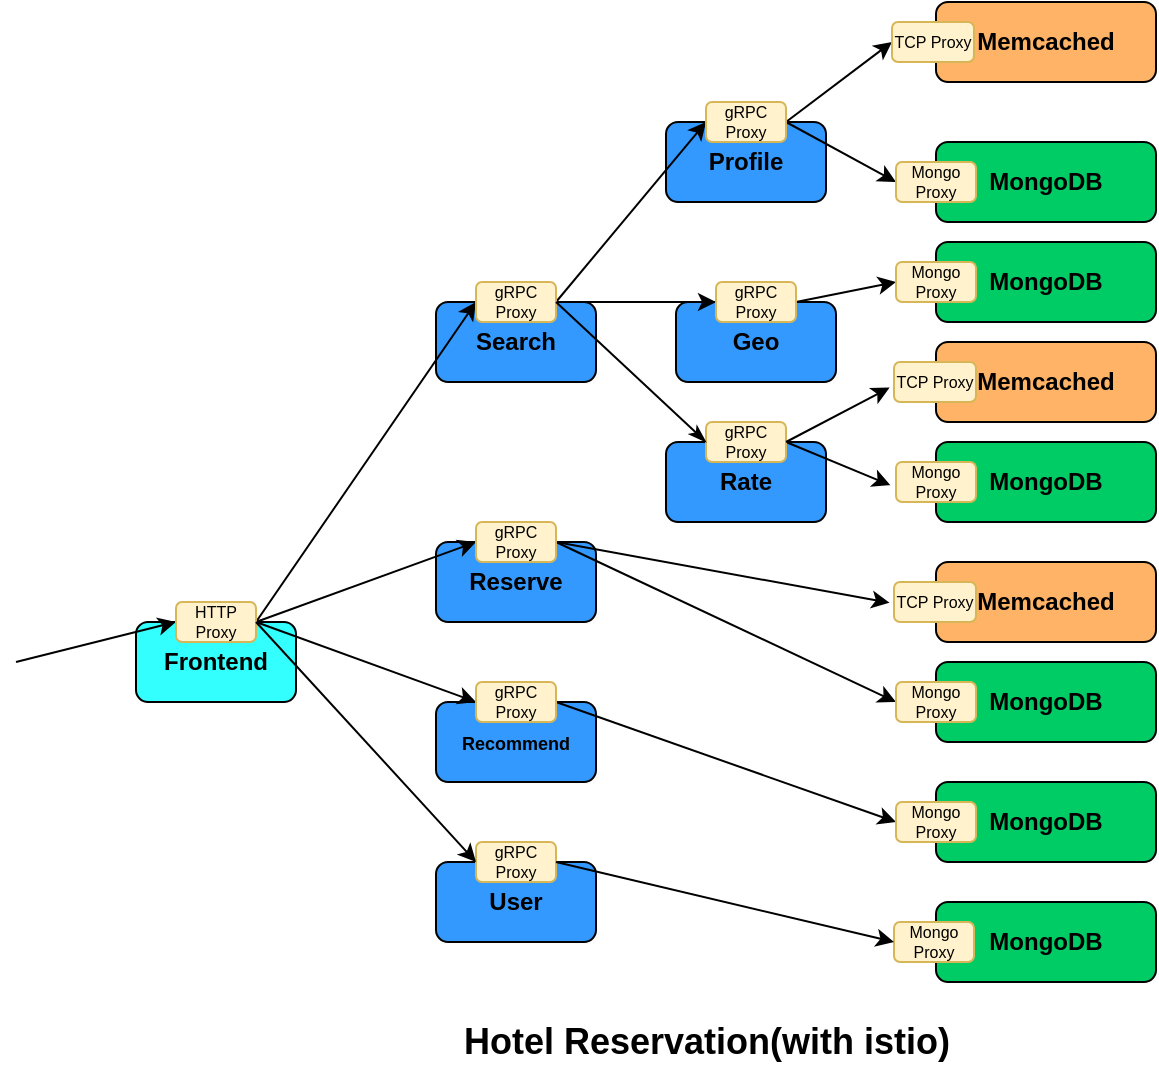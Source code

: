 <mxfile version="15.4.0" type="device"><diagram id="yZMsIfzn6qrCnvJu3YMd" name="Page-1"><mxGraphModel dx="1033" dy="633" grid="1" gridSize="10" guides="1" tooltips="1" connect="1" arrows="1" fold="1" page="1" pageScale="1" pageWidth="850" pageHeight="1100" math="0" shadow="0"><root><mxCell id="0"/><mxCell id="1" parent="0"/><mxCell id="PjcjI9KoaSJU9fIkKpAk-5" value="&lt;b&gt;&lt;font style=&quot;font-size: 9px&quot;&gt;Recommend&lt;/font&gt;&lt;/b&gt;" style="rounded=1;whiteSpace=wrap;html=1;fillColor=#3399FF;" parent="1" vertex="1"><mxGeometry x="230" y="460" width="80" height="40" as="geometry"/></mxCell><mxCell id="PjcjI9KoaSJU9fIkKpAk-6" value="&lt;b&gt;Reserve&lt;/b&gt;" style="rounded=1;whiteSpace=wrap;html=1;fillColor=#3399FF;" parent="1" vertex="1"><mxGeometry x="230" y="380" width="80" height="40" as="geometry"/></mxCell><mxCell id="PjcjI9KoaSJU9fIkKpAk-10" value="&lt;b&gt;Rate&lt;/b&gt;" style="rounded=1;whiteSpace=wrap;html=1;fillColor=#3399FF;" parent="1" vertex="1"><mxGeometry x="345" y="330" width="80" height="40" as="geometry"/></mxCell><mxCell id="PjcjI9KoaSJU9fIkKpAk-8" value="&lt;b&gt;Profile&lt;/b&gt;" style="rounded=1;whiteSpace=wrap;html=1;fillColor=#3399FF;" parent="1" vertex="1"><mxGeometry x="345" y="170" width="80" height="40" as="geometry"/></mxCell><mxCell id="PjcjI9KoaSJU9fIkKpAk-9" value="&lt;b&gt;Geo&lt;/b&gt;" style="rounded=1;whiteSpace=wrap;html=1;fillColor=#3399FF;" parent="1" vertex="1"><mxGeometry x="350" y="260" width="80" height="40" as="geometry"/></mxCell><mxCell id="PjcjI9KoaSJU9fIkKpAk-4" value="&lt;b&gt;Search&lt;/b&gt;" style="rounded=1;whiteSpace=wrap;html=1;fillColor=#3399FF;" parent="1" vertex="1"><mxGeometry x="230" y="260" width="80" height="40" as="geometry"/></mxCell><mxCell id="PjcjI9KoaSJU9fIkKpAk-14" style="edgeStyle=none;rounded=0;orthogonalLoop=1;jettySize=auto;html=1;exitX=0.75;exitY=0;exitDx=0;exitDy=0;entryX=0;entryY=0.5;entryDx=0;entryDy=0;" parent="1" source="PjcjI9KoaSJU9fIkKpAk-1" target="g2Dl9mPuWhABKQhoawr1-4" edge="1"><mxGeometry relative="1" as="geometry"/></mxCell><mxCell id="PjcjI9KoaSJU9fIkKpAk-16" style="edgeStyle=none;rounded=0;orthogonalLoop=1;jettySize=auto;html=1;exitX=0.75;exitY=0;exitDx=0;exitDy=0;entryX=0;entryY=0.5;entryDx=0;entryDy=0;" parent="1" source="PjcjI9KoaSJU9fIkKpAk-1" target="g2Dl9mPuWhABKQhoawr1-3" edge="1"><mxGeometry relative="1" as="geometry"/></mxCell><mxCell id="PjcjI9KoaSJU9fIkKpAk-18" style="edgeStyle=none;rounded=0;orthogonalLoop=1;jettySize=auto;html=1;exitX=1;exitY=0.5;exitDx=0;exitDy=0;entryX=0;entryY=0.5;entryDx=0;entryDy=0;startArrow=none;" parent="1" source="g2Dl9mPuWhABKQhoawr1-8" target="PjcjI9KoaSJU9fIkKpAk-7" edge="1"><mxGeometry relative="1" as="geometry"/></mxCell><mxCell id="PjcjI9KoaSJU9fIkKpAk-1" value="&lt;b&gt;Frontend&lt;/b&gt;" style="rounded=1;whiteSpace=wrap;html=1;fillColor=#33FFFF;" parent="1" vertex="1"><mxGeometry x="80" y="420" width="80" height="40" as="geometry"/></mxCell><mxCell id="PjcjI9KoaSJU9fIkKpAk-13" style="rounded=0;orthogonalLoop=1;jettySize=auto;html=1;exitX=0.75;exitY=0;exitDx=0;exitDy=0;entryX=0;entryY=0.5;entryDx=0;entryDy=0;" parent="1" source="PjcjI9KoaSJU9fIkKpAk-4" target="g2Dl9mPuWhABKQhoawr1-10" edge="1"><mxGeometry relative="1" as="geometry"/></mxCell><mxCell id="PjcjI9KoaSJU9fIkKpAk-19" style="edgeStyle=none;rounded=0;orthogonalLoop=1;jettySize=auto;html=1;exitX=0.75;exitY=0;exitDx=0;exitDy=0;entryX=0;entryY=0.5;entryDx=0;entryDy=0;" parent="1" source="PjcjI9KoaSJU9fIkKpAk-4" target="g2Dl9mPuWhABKQhoawr1-11" edge="1"><mxGeometry relative="1" as="geometry"/></mxCell><mxCell id="PjcjI9KoaSJU9fIkKpAk-40" style="edgeStyle=none;rounded=0;orthogonalLoop=1;jettySize=auto;html=1;exitX=0.75;exitY=0;exitDx=0;exitDy=0;entryX=0;entryY=0.5;entryDx=0;entryDy=0;" parent="1" source="PjcjI9KoaSJU9fIkKpAk-5" target="g2Dl9mPuWhABKQhoawr1-22" edge="1"><mxGeometry relative="1" as="geometry"/></mxCell><mxCell id="PjcjI9KoaSJU9fIkKpAk-32" style="edgeStyle=none;rounded=0;orthogonalLoop=1;jettySize=auto;html=1;entryX=-0.054;entryY=0.52;entryDx=0;entryDy=0;entryPerimeter=0;" parent="1" target="g2Dl9mPuWhABKQhoawr1-20" edge="1"><mxGeometry relative="1" as="geometry"><mxPoint x="290" y="380" as="sourcePoint"/></mxGeometry></mxCell><mxCell id="PjcjI9KoaSJU9fIkKpAk-35" style="edgeStyle=none;rounded=0;orthogonalLoop=1;jettySize=auto;html=1;exitX=0.75;exitY=0;exitDx=0;exitDy=0;entryX=0;entryY=0.5;entryDx=0;entryDy=0;" parent="1" source="PjcjI9KoaSJU9fIkKpAk-6" target="g2Dl9mPuWhABKQhoawr1-21" edge="1"><mxGeometry relative="1" as="geometry"/></mxCell><mxCell id="PjcjI9KoaSJU9fIkKpAk-39" style="edgeStyle=none;rounded=0;orthogonalLoop=1;jettySize=auto;html=1;exitX=1;exitY=0.5;exitDx=0;exitDy=0;entryX=0;entryY=0.5;entryDx=0;entryDy=0;startArrow=none;" parent="1" source="g2Dl9mPuWhABKQhoawr1-23" target="PjcjI9KoaSJU9fIkKpAk-37" edge="1"><mxGeometry relative="1" as="geometry"/></mxCell><mxCell id="PjcjI9KoaSJU9fIkKpAk-7" value="&lt;b&gt;User&lt;/b&gt;" style="rounded=1;whiteSpace=wrap;html=1;fillColor=#3399FF;" parent="1" vertex="1"><mxGeometry x="230" y="540" width="80" height="40" as="geometry"/></mxCell><mxCell id="PjcjI9KoaSJU9fIkKpAk-25" style="edgeStyle=none;rounded=0;orthogonalLoop=1;jettySize=auto;html=1;exitX=0.75;exitY=0;exitDx=0;exitDy=0;entryX=0;entryY=0.5;entryDx=0;entryDy=0;" parent="1" source="PjcjI9KoaSJU9fIkKpAk-8" edge="1" target="g2Dl9mPuWhABKQhoawr1-14"><mxGeometry relative="1" as="geometry"><mxPoint x="450" y="130" as="targetPoint"/></mxGeometry></mxCell><mxCell id="PjcjI9KoaSJU9fIkKpAk-28" style="edgeStyle=none;rounded=0;orthogonalLoop=1;jettySize=auto;html=1;exitX=0.75;exitY=0;exitDx=0;exitDy=0;entryX=0;entryY=0.5;entryDx=0;entryDy=0;" parent="1" source="PjcjI9KoaSJU9fIkKpAk-8" target="g2Dl9mPuWhABKQhoawr1-15" edge="1"><mxGeometry relative="1" as="geometry"/></mxCell><mxCell id="PjcjI9KoaSJU9fIkKpAk-27" style="edgeStyle=none;rounded=0;orthogonalLoop=1;jettySize=auto;html=1;exitX=1;exitY=0.5;exitDx=0;exitDy=0;entryX=0;entryY=0.5;entryDx=0;entryDy=0;" parent="1" source="g2Dl9mPuWhABKQhoawr1-11" target="g2Dl9mPuWhABKQhoawr1-16" edge="1"><mxGeometry relative="1" as="geometry"/></mxCell><mxCell id="PjcjI9KoaSJU9fIkKpAk-29" style="edgeStyle=none;rounded=0;orthogonalLoop=1;jettySize=auto;html=1;exitX=1;exitY=0.5;exitDx=0;exitDy=0;entryX=0;entryY=0.5;entryDx=0;entryDy=0;startArrow=none;" parent="1" source="g2Dl9mPuWhABKQhoawr1-17" target="PjcjI9KoaSJU9fIkKpAk-22" edge="1"><mxGeometry relative="1" as="geometry"/></mxCell><mxCell id="PjcjI9KoaSJU9fIkKpAk-31" style="edgeStyle=none;rounded=0;orthogonalLoop=1;jettySize=auto;html=1;exitX=1;exitY=0.5;exitDx=0;exitDy=0;entryX=-0.07;entryY=0.58;entryDx=0;entryDy=0;entryPerimeter=0;" parent="1" source="g2Dl9mPuWhABKQhoawr1-12" target="g2Dl9mPuWhABKQhoawr1-19" edge="1"><mxGeometry relative="1" as="geometry"/></mxCell><mxCell id="PjcjI9KoaSJU9fIkKpAk-21" value="&lt;b&gt;Memcached&lt;/b&gt;" style="rounded=1;whiteSpace=wrap;html=1;fillColor=#FFB366;" parent="1" vertex="1"><mxGeometry x="480" y="110" width="110" height="40" as="geometry"/></mxCell><mxCell id="PjcjI9KoaSJU9fIkKpAk-22" value="&lt;b&gt;Memcached&lt;/b&gt;" style="rounded=1;whiteSpace=wrap;html=1;fillColor=#FFB366;" parent="1" vertex="1"><mxGeometry x="480" y="280" width="110" height="40" as="geometry"/></mxCell><mxCell id="PjcjI9KoaSJU9fIkKpAk-23" value="&lt;b&gt;Memcached&lt;/b&gt;" style="rounded=1;whiteSpace=wrap;html=1;fillColor=#FFB366;" parent="1" vertex="1"><mxGeometry x="480" y="390" width="110" height="40" as="geometry"/></mxCell><mxCell id="PjcjI9KoaSJU9fIkKpAk-24" value="&lt;b&gt;MongoDB&lt;/b&gt;" style="rounded=1;whiteSpace=wrap;html=1;fillColor=#00CC66;" parent="1" vertex="1"><mxGeometry x="480" y="180" width="110" height="40" as="geometry"/></mxCell><mxCell id="PjcjI9KoaSJU9fIkKpAk-26" value="&lt;b&gt;MongoDB&lt;/b&gt;" style="rounded=1;whiteSpace=wrap;html=1;fillColor=#00CC66;" parent="1" vertex="1"><mxGeometry x="480" y="230" width="110" height="40" as="geometry"/></mxCell><mxCell id="PjcjI9KoaSJU9fIkKpAk-30" value="&lt;b&gt;MongoDB&lt;/b&gt;" style="rounded=1;whiteSpace=wrap;html=1;fillColor=#00CC66;" parent="1" vertex="1"><mxGeometry x="480" y="330" width="110" height="40" as="geometry"/></mxCell><mxCell id="PjcjI9KoaSJU9fIkKpAk-33" value="&lt;b&gt;MongoDB&lt;/b&gt;" style="rounded=1;whiteSpace=wrap;html=1;fillColor=#00CC66;" parent="1" vertex="1"><mxGeometry x="480" y="440" width="110" height="40" as="geometry"/></mxCell><mxCell id="PjcjI9KoaSJU9fIkKpAk-36" value="&lt;b&gt;MongoDB&lt;/b&gt;" style="rounded=1;whiteSpace=wrap;html=1;fillColor=#00CC66;" parent="1" vertex="1"><mxGeometry x="480" y="500" width="110" height="40" as="geometry"/></mxCell><mxCell id="PjcjI9KoaSJU9fIkKpAk-37" value="&lt;b&gt;MongoDB&lt;/b&gt;" style="rounded=1;whiteSpace=wrap;html=1;fillColor=#00CC66;" parent="1" vertex="1"><mxGeometry x="480" y="560" width="110" height="40" as="geometry"/></mxCell><mxCell id="PjcjI9KoaSJU9fIkKpAk-41" value="&lt;font style=&quot;font-size: 18px&quot;&gt;&lt;b&gt;Hotel Reservation(with istio)&lt;/b&gt;&lt;/font&gt;" style="text;html=1;align=center;verticalAlign=middle;resizable=0;points=[];autosize=1;strokeColor=none;fillColor=none;" parent="1" vertex="1"><mxGeometry x="235" y="620" width="260" height="20" as="geometry"/></mxCell><mxCell id="g2Dl9mPuWhABKQhoawr1-5" style="rounded=0;orthogonalLoop=1;jettySize=auto;html=1;exitX=0;exitY=0.5;exitDx=0;exitDy=0;endArrow=none;endFill=0;startArrow=classic;startFill=1;" parent="1" source="g2Dl9mPuWhABKQhoawr1-1" edge="1"><mxGeometry relative="1" as="geometry"><mxPoint x="20" y="440" as="targetPoint"/></mxGeometry></mxCell><mxCell id="akbCY0LwG_doMvSZL8SK-4" style="rounded=0;orthogonalLoop=1;jettySize=auto;html=1;exitX=1;exitY=0.5;exitDx=0;exitDy=0;entryX=0;entryY=0.5;entryDx=0;entryDy=0;" edge="1" parent="1" source="g2Dl9mPuWhABKQhoawr1-1" target="g2Dl9mPuWhABKQhoawr1-6"><mxGeometry relative="1" as="geometry"/></mxCell><mxCell id="g2Dl9mPuWhABKQhoawr1-1" value="&lt;font style=&quot;font-size: 8px&quot;&gt;HTTP Proxy&lt;/font&gt;" style="rounded=1;whiteSpace=wrap;html=1;fontSize=7;fillColor=#fff2cc;strokeColor=#d6b656;" parent="1" vertex="1"><mxGeometry x="100" y="410" width="40" height="20" as="geometry"/></mxCell><mxCell id="g2Dl9mPuWhABKQhoawr1-3" value="&lt;font style=&quot;font-size: 8px&quot;&gt;gRPC Proxy&lt;/font&gt;" style="rounded=1;whiteSpace=wrap;html=1;fontSize=7;fillColor=#fff2cc;strokeColor=#d6b656;" parent="1" vertex="1"><mxGeometry x="250" y="370" width="40" height="20" as="geometry"/></mxCell><mxCell id="g2Dl9mPuWhABKQhoawr1-4" value="&lt;font style=&quot;font-size: 8px&quot;&gt;gRPC Proxy&lt;/font&gt;" style="rounded=1;whiteSpace=wrap;html=1;fontSize=7;fillColor=#fff2cc;strokeColor=#d6b656;" parent="1" vertex="1"><mxGeometry x="250" y="250" width="40" height="20" as="geometry"/></mxCell><mxCell id="g2Dl9mPuWhABKQhoawr1-6" value="&lt;font style=&quot;font-size: 8px&quot;&gt;gRPC Proxy&lt;/font&gt;" style="rounded=1;whiteSpace=wrap;html=1;fontSize=7;fillColor=#fff2cc;strokeColor=#d6b656;" parent="1" vertex="1"><mxGeometry x="250" y="450" width="40" height="20" as="geometry"/></mxCell><mxCell id="g2Dl9mPuWhABKQhoawr1-8" value="&lt;font style=&quot;font-size: 8px&quot;&gt;gRPC Proxy&lt;/font&gt;" style="rounded=1;whiteSpace=wrap;html=1;fontSize=7;fillColor=#fff2cc;strokeColor=#d6b656;" parent="1" vertex="1"><mxGeometry x="250" y="530" width="40" height="20" as="geometry"/></mxCell><mxCell id="g2Dl9mPuWhABKQhoawr1-9" value="" style="edgeStyle=none;rounded=0;orthogonalLoop=1;jettySize=auto;html=1;exitX=0.75;exitY=0;exitDx=0;exitDy=0;endArrow=classic;entryX=0;entryY=0.5;entryDx=0;entryDy=0;endFill=1;" parent="1" source="PjcjI9KoaSJU9fIkKpAk-1" target="g2Dl9mPuWhABKQhoawr1-8" edge="1"><mxGeometry relative="1" as="geometry"><mxPoint x="160" y="440" as="sourcePoint"/><mxPoint x="200" y="560" as="targetPoint"/></mxGeometry></mxCell><mxCell id="g2Dl9mPuWhABKQhoawr1-10" value="&lt;font style=&quot;font-size: 8px&quot;&gt;gRPC Proxy&lt;/font&gt;" style="rounded=1;whiteSpace=wrap;html=1;fontSize=7;fillColor=#fff2cc;strokeColor=#d6b656;" parent="1" vertex="1"><mxGeometry x="365" y="160" width="40" height="20" as="geometry"/></mxCell><mxCell id="g2Dl9mPuWhABKQhoawr1-11" value="&lt;font style=&quot;font-size: 8px&quot;&gt;gRPC Proxy&lt;/font&gt;" style="rounded=1;whiteSpace=wrap;html=1;fontSize=7;fillColor=#fff2cc;strokeColor=#d6b656;" parent="1" vertex="1"><mxGeometry x="370" y="250" width="40" height="20" as="geometry"/></mxCell><mxCell id="g2Dl9mPuWhABKQhoawr1-12" value="&lt;font style=&quot;font-size: 8px&quot;&gt;gRPC Proxy&lt;/font&gt;" style="rounded=1;whiteSpace=wrap;html=1;fontSize=7;fillColor=#fff2cc;strokeColor=#d6b656;" parent="1" vertex="1"><mxGeometry x="365" y="320" width="40" height="20" as="geometry"/></mxCell><mxCell id="g2Dl9mPuWhABKQhoawr1-13" value="" style="edgeStyle=none;rounded=0;orthogonalLoop=1;jettySize=auto;html=1;exitX=1;exitY=0.5;exitDx=0;exitDy=0;endArrow=classicThin;entryX=0;entryY=0.5;entryDx=0;entryDy=0;endFill=1;" parent="1" source="g2Dl9mPuWhABKQhoawr1-4" target="g2Dl9mPuWhABKQhoawr1-12" edge="1"><mxGeometry relative="1" as="geometry"><mxPoint x="310" y="280" as="sourcePoint"/><mxPoint x="300" y="350" as="targetPoint"/></mxGeometry></mxCell><mxCell id="g2Dl9mPuWhABKQhoawr1-14" value="&lt;font style=&quot;font-size: 8px&quot;&gt;TCP Proxy&lt;/font&gt;" style="rounded=1;whiteSpace=wrap;html=1;fontSize=7;fillColor=#fff2cc;strokeColor=#d6b656;" parent="1" vertex="1"><mxGeometry x="458" y="120" width="41" height="20" as="geometry"/></mxCell><mxCell id="g2Dl9mPuWhABKQhoawr1-15" value="&lt;font style=&quot;font-size: 8px&quot;&gt;Mongo Proxy&lt;/font&gt;" style="rounded=1;whiteSpace=wrap;html=1;fontSize=7;fillColor=#fff2cc;strokeColor=#d6b656;" parent="1" vertex="1"><mxGeometry x="460" y="190" width="40" height="20" as="geometry"/></mxCell><mxCell id="g2Dl9mPuWhABKQhoawr1-16" value="&lt;font style=&quot;font-size: 8px&quot;&gt;Mongo Proxy&lt;/font&gt;" style="rounded=1;whiteSpace=wrap;html=1;fontSize=7;fillColor=#fff2cc;strokeColor=#d6b656;" parent="1" vertex="1"><mxGeometry x="460" y="240" width="40" height="20" as="geometry"/></mxCell><mxCell id="g2Dl9mPuWhABKQhoawr1-17" value="&lt;font style=&quot;font-size: 8px&quot;&gt;TCP Proxy&lt;/font&gt;" style="rounded=1;whiteSpace=wrap;html=1;fontSize=7;fillColor=#fff2cc;strokeColor=#d6b656;" parent="1" vertex="1"><mxGeometry x="459" y="290" width="41" height="20" as="geometry"/></mxCell><mxCell id="g2Dl9mPuWhABKQhoawr1-18" value="" style="edgeStyle=none;rounded=0;orthogonalLoop=1;jettySize=auto;html=1;exitX=1;exitY=0.5;exitDx=0;exitDy=0;endArrow=classic;entryX=-0.054;entryY=0.64;entryDx=0;entryDy=0;entryPerimeter=0;endFill=1;" parent="1" source="g2Dl9mPuWhABKQhoawr1-12" target="g2Dl9mPuWhABKQhoawr1-17" edge="1"><mxGeometry relative="1" as="geometry"><mxPoint x="425" y="350" as="sourcePoint"/><mxPoint x="460" y="310" as="targetPoint"/></mxGeometry></mxCell><mxCell id="g2Dl9mPuWhABKQhoawr1-19" value="&lt;font style=&quot;font-size: 8px&quot;&gt;Mongo Proxy&lt;/font&gt;" style="rounded=1;whiteSpace=wrap;html=1;fontSize=7;fillColor=#fff2cc;strokeColor=#d6b656;" parent="1" vertex="1"><mxGeometry x="460" y="340" width="40" height="20" as="geometry"/></mxCell><mxCell id="g2Dl9mPuWhABKQhoawr1-20" value="&lt;font style=&quot;font-size: 8px&quot;&gt;TCP Proxy&lt;/font&gt;" style="rounded=1;whiteSpace=wrap;html=1;fontSize=7;fillColor=#fff2cc;strokeColor=#d6b656;" parent="1" vertex="1"><mxGeometry x="459" y="400" width="41" height="20" as="geometry"/></mxCell><mxCell id="g2Dl9mPuWhABKQhoawr1-21" value="&lt;font style=&quot;font-size: 8px&quot;&gt;Mongo Proxy&lt;/font&gt;" style="rounded=1;whiteSpace=wrap;html=1;fontSize=7;fillColor=#fff2cc;strokeColor=#d6b656;" parent="1" vertex="1"><mxGeometry x="460" y="450" width="40" height="20" as="geometry"/></mxCell><mxCell id="g2Dl9mPuWhABKQhoawr1-22" value="&lt;font style=&quot;font-size: 8px&quot;&gt;Mongo Proxy&lt;/font&gt;" style="rounded=1;whiteSpace=wrap;html=1;fontSize=7;fillColor=#fff2cc;strokeColor=#d6b656;" parent="1" vertex="1"><mxGeometry x="460" y="510" width="40" height="20" as="geometry"/></mxCell><mxCell id="g2Dl9mPuWhABKQhoawr1-23" value="&lt;font style=&quot;font-size: 8px&quot;&gt;Mongo Proxy&lt;/font&gt;" style="rounded=1;whiteSpace=wrap;html=1;fontSize=7;fillColor=#fff2cc;strokeColor=#d6b656;" parent="1" vertex="1"><mxGeometry x="459" y="570" width="40" height="20" as="geometry"/></mxCell><mxCell id="g2Dl9mPuWhABKQhoawr1-24" value="" style="edgeStyle=none;rounded=0;orthogonalLoop=1;jettySize=auto;html=1;exitX=0.75;exitY=0;exitDx=0;exitDy=0;endArrow=classic;entryX=0;entryY=0.5;entryDx=0;entryDy=0;endFill=1;" parent="1" source="PjcjI9KoaSJU9fIkKpAk-7" target="g2Dl9mPuWhABKQhoawr1-23" edge="1"><mxGeometry relative="1" as="geometry"><mxPoint x="310" y="560" as="sourcePoint"/><mxPoint x="450" y="580" as="targetPoint"/></mxGeometry></mxCell></root></mxGraphModel></diagram></mxfile>